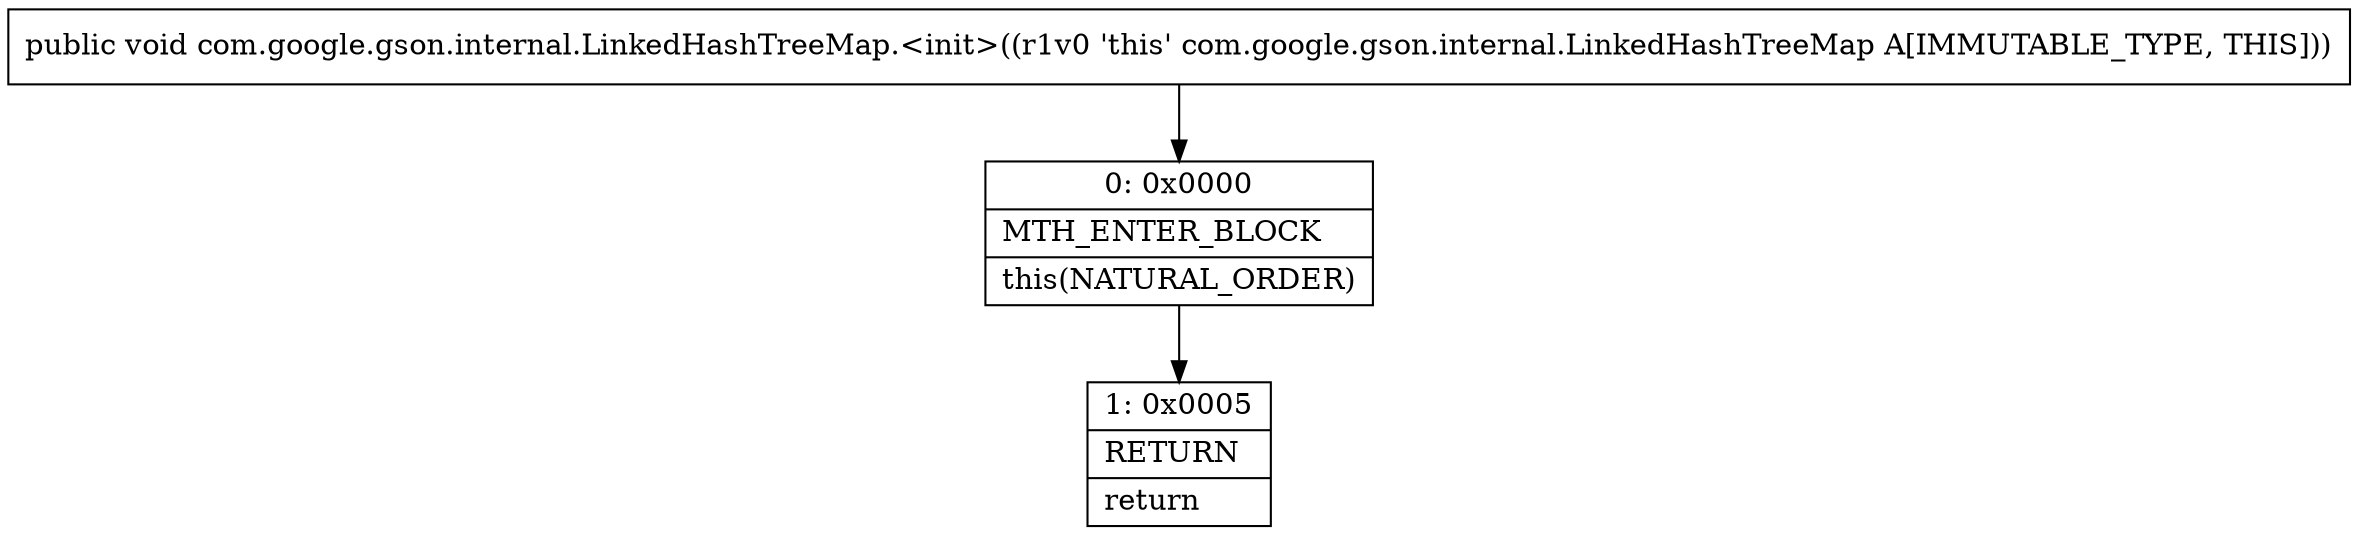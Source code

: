 digraph "CFG forcom.google.gson.internal.LinkedHashTreeMap.\<init\>()V" {
Node_0 [shape=record,label="{0\:\ 0x0000|MTH_ENTER_BLOCK\l|this(NATURAL_ORDER)\l}"];
Node_1 [shape=record,label="{1\:\ 0x0005|RETURN\l|return\l}"];
MethodNode[shape=record,label="{public void com.google.gson.internal.LinkedHashTreeMap.\<init\>((r1v0 'this' com.google.gson.internal.LinkedHashTreeMap A[IMMUTABLE_TYPE, THIS])) }"];
MethodNode -> Node_0;
Node_0 -> Node_1;
}

